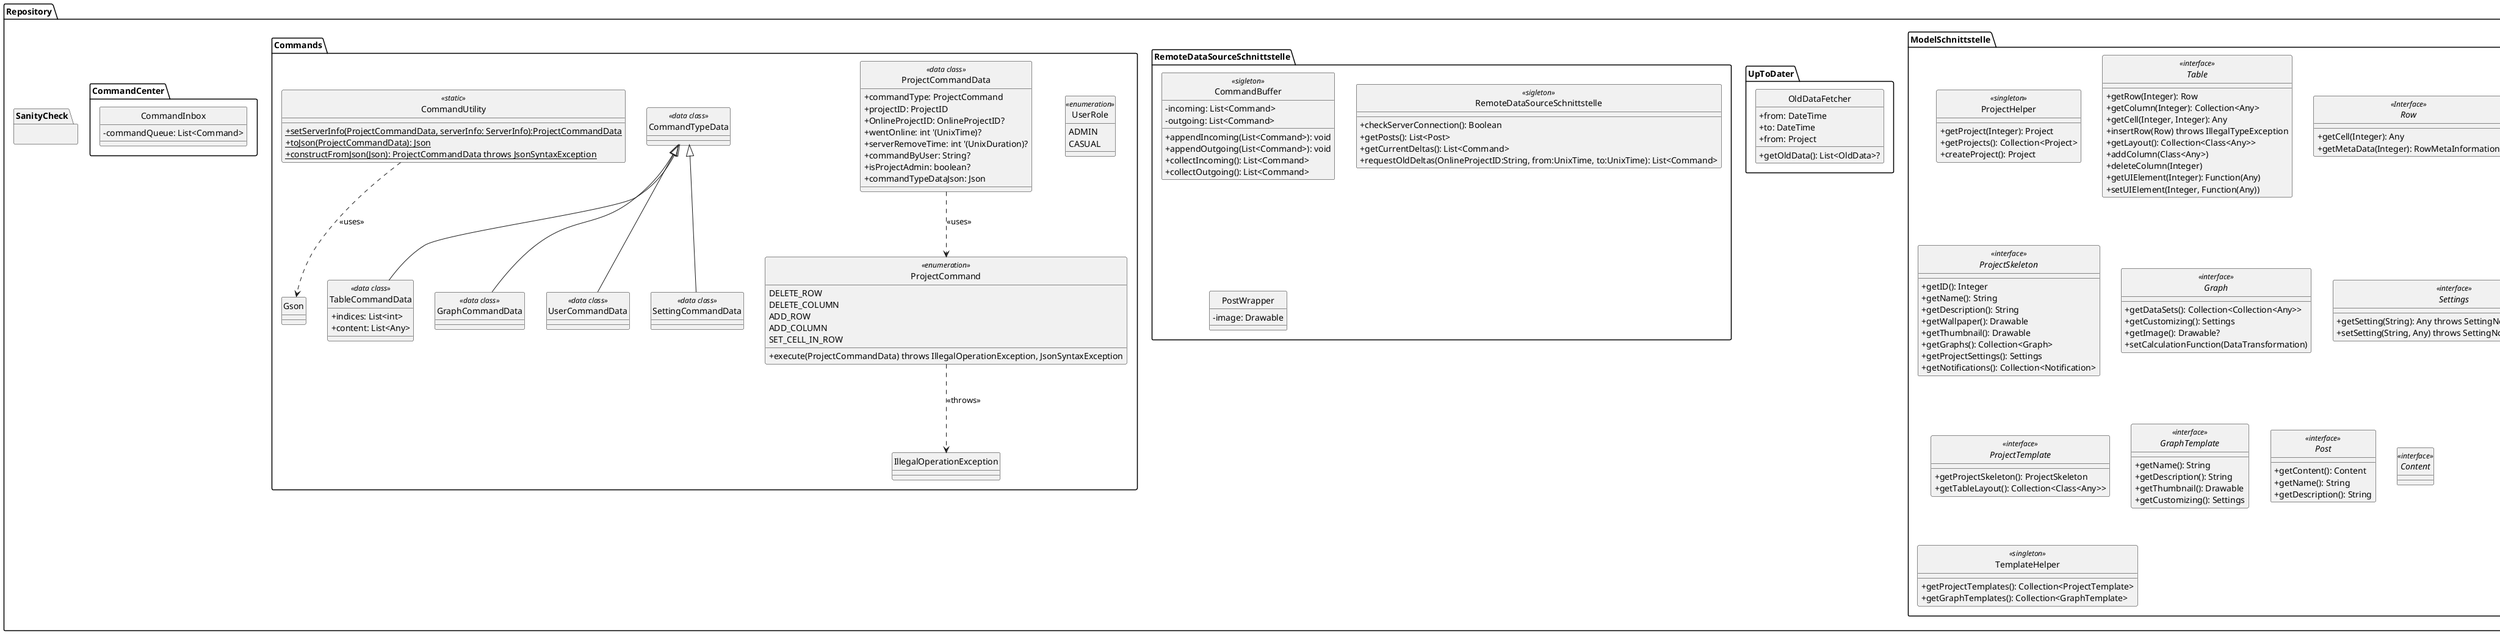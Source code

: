 @startuml

skinparam monochrome true
skinparam shadowing false
skinparam genericDisplay old
skinparam classAttributeIconSize 0
hide circle


package Repository {
    package ModelSchnittstelle {
      class ProjectHelper <<singleton>> {
        +getProject(Integer): Project
        +getProjects(): Collection<Project>
        +createProject(): Project
      }

      interface Table <<interface>> {
        +getRow(Integer): Row
        +getColumn(Integer): Collection<Any>
        +getCell(Integer, Integer): Any
        +insertRow(Row) throws IllegalTypeException
        +getLayout(): Collection<Class<Any>>
        +addColumn(Class<Any>)
        +deleteColumn(Integer)
        'This is something I am not sure about. How do our InputElements look like?
        +getUIElement(Integer): Function(Any)
        +setUIElement(Integer, Function(Any))
      }

      interface Row <<Interface>> {
        +getCell(Integer): Any
        +getMetaData(Integer): RowMetaInformation
      }

      interface Project <<interface>> {
        +getProjectSkeleton(): ProjectSkeleton
        +getTable(): Table
        +getAdmin(): User
        +getUsers(): Collection<Users>
        +setName(String)
        +setDescription(String)
        +setWallpaper(path: String)
        +setThumbnail(path: String)
      }

      interface ProjectSkeleton <<interface>> {
        +getID(): Integer
        +getName(): String
        +getDescription(): String
        +getWallpaper(): Drawable
        +getThumbnail(): Drawable
        +getGraphs(): Collection<Graph>
        +getProjectSettings(): Settings
        +getNotifications(): Collection<Notification>
      }

      interface Graph <<interface>> {
        'Does this always recompute the DataSets? If not how does it decide when to recompute?
        +getDataSets(): Collection<Collection<Any>>
        +getCustomizing(): Settings
        +getImage(): Drawable?
        +setCalculationFunction(DataTransformation)
      }

      interface Settings <<interface>> {
        +getSetting(String): Any throws SettingNotFoundException
        +setSetting(String, Any) throws SettingNotFoundException
      }

      interface Notification <<interface>> {
        +getMessage(): String
        +sendNow(vararg Any): Boolean throws IllegalContextException
      }

      'This is kind of the same as a project without Data. However, a project really isn't
      'a subtype of ProjectTemplate. How do we want to do this? Do we know any Patterns that
      'fit this problem?
      interface ProjectTemplate <<interface>> {
        +getProjectSkeleton(): ProjectSkeleton
        +getTableLayout(): Collection<Class<Any>>
      }

      interface GraphTemplate <<interface>> {
        +getName(): String
        +getDescription(): String
        +getThumbnail(): Drawable
        +getCustomizing(): Settings

      }

      interface Post <<interface>> {
        +getContent(): Content
        +getName(): String
        +getDescription(): String
      }

      interface Content <<interface>> {

      }
'-von Anton definiert------------------------------------------------------------------------------'
      class TemplateHelper <<singleton>> {
                  +getProjectTemplates(): Collection<ProjectTemplate>
                  +getGraphTemplates(): Collection<GraphTemplate>
                }
    }
'=================================================================================================='
  package SanityCheck {

  }
'=================================================================================================='
  package UpToDater {
        'Wenn ich einmal länger als 72h am Stück offline war merke ich mir diese Intervalle
        'dann Frage ich jemanden auf dem Server an, der in diesen 72h keine Blindspots hat
        class OldDataFetcher {
        +from: DateTime
        +to: DateTime
        +from: Project
        'null == daten nicht vorhanden
        +getOldData(): List<OldData>?
        }
  }
'=================================================================================================='
package RemoteDataSourceSchnittstelle {
    class CommandBuffer <<sigleton>> {
    -incoming: List<Command>
    -outgoing: List<Command>

    +appendIncoming(List<Command>): void
    +appendOutgoing(List<Command>): void
    +collectIncoming(): List<Command>
    +collectOutgoing(): List<Command>
    }
    class RemoteDataSourceSchnittstelle <<sigleton>> {

    'Gibt an ob zum Zeitpukt des Methodenaufrufs eine Serververbindung aufgabaut werden konnte
    +checkServerConnection(): Boolean
    +getPosts(): List<Post>
    'gibt alle aktuellen Deltas der Projekte an denen Nutzender teilnimmt
    +getCurrentDeltas(): List<Command>
    'Fragt Deltas von einem Online Project an, die in einem bestimmten Zeitraum erstellt wurden
    +requestOldDeltas(OnlineProjectID:String, from:UnixTime, to:UnixTime): List<Command>
    }
    class PostWrapper {
        -image: Drawable
        }
    }
'=================================================================================================='
 package Commands {
 enum UserRole <<enumeration>> {
         ADMIN
         CASUAL
     }
 enum ProjectCommand <<enumeration>> {
    DELETE_ROW
    DELETE_COLUMN
    ADD_ROW
    ADD_COLUMN
    SET_CELL_IN_ROW
    +execute(ProjectCommandData) throws IllegalOperationException, JsonSyntaxException
 }
 class ProjectCommandData <<data class>> {
    +commandType: ProjectCommand
    +projectID: ProjectID
    +OnlineProjectID: OnlineProjectID?
    {field}+wentOnline: int '(UnixTime)?
    {field}+serverRemoveTime: int '(UnixDuration)?
    +commandByUser: String?
    +isProjectAdmin: boolean?
    +commandTypeDataJson: Json
 }
 class CommandTypeData <<data class>> {
 }
 class TableCommandData <<data class>> {
    +indices: List<int>
    +content: List<Any>
 }
 class GraphCommandData <<data class>> {

 }
 class UserCommandData <<data class>> {

 }
 class SettingCommandData <<data class>> {

 }
 class CommandUtility <<static>> {
    +{static} setServerInfo(ProjectCommandData, serverInfo: ServerInfo):ProjectCommandData
    +{static} toJson(ProjectCommandData): Json
    +{static} constructFromJson(Json): ProjectCommandData throws JsonSyntaxException
 }
 class IllegalOperationException {
     }
 CommandUtility ..> Gson : <<uses>>
 ProjectCommandData ..> ProjectCommand : <<uses>>
 ProjectCommand ..> IllegalOperationException : <<throws>>

 CommandTypeData <|-- TableCommandData
 CommandTypeData <|-- GraphCommandData
 CommandTypeData <|-- SettingCommandData
 CommandTypeData <|-- UserCommandData
 }
  package CommandCenter {
    class CommandInbox {
        -commandQueue: List<Command>
    }
  }

}
package Gson {}

@enduml